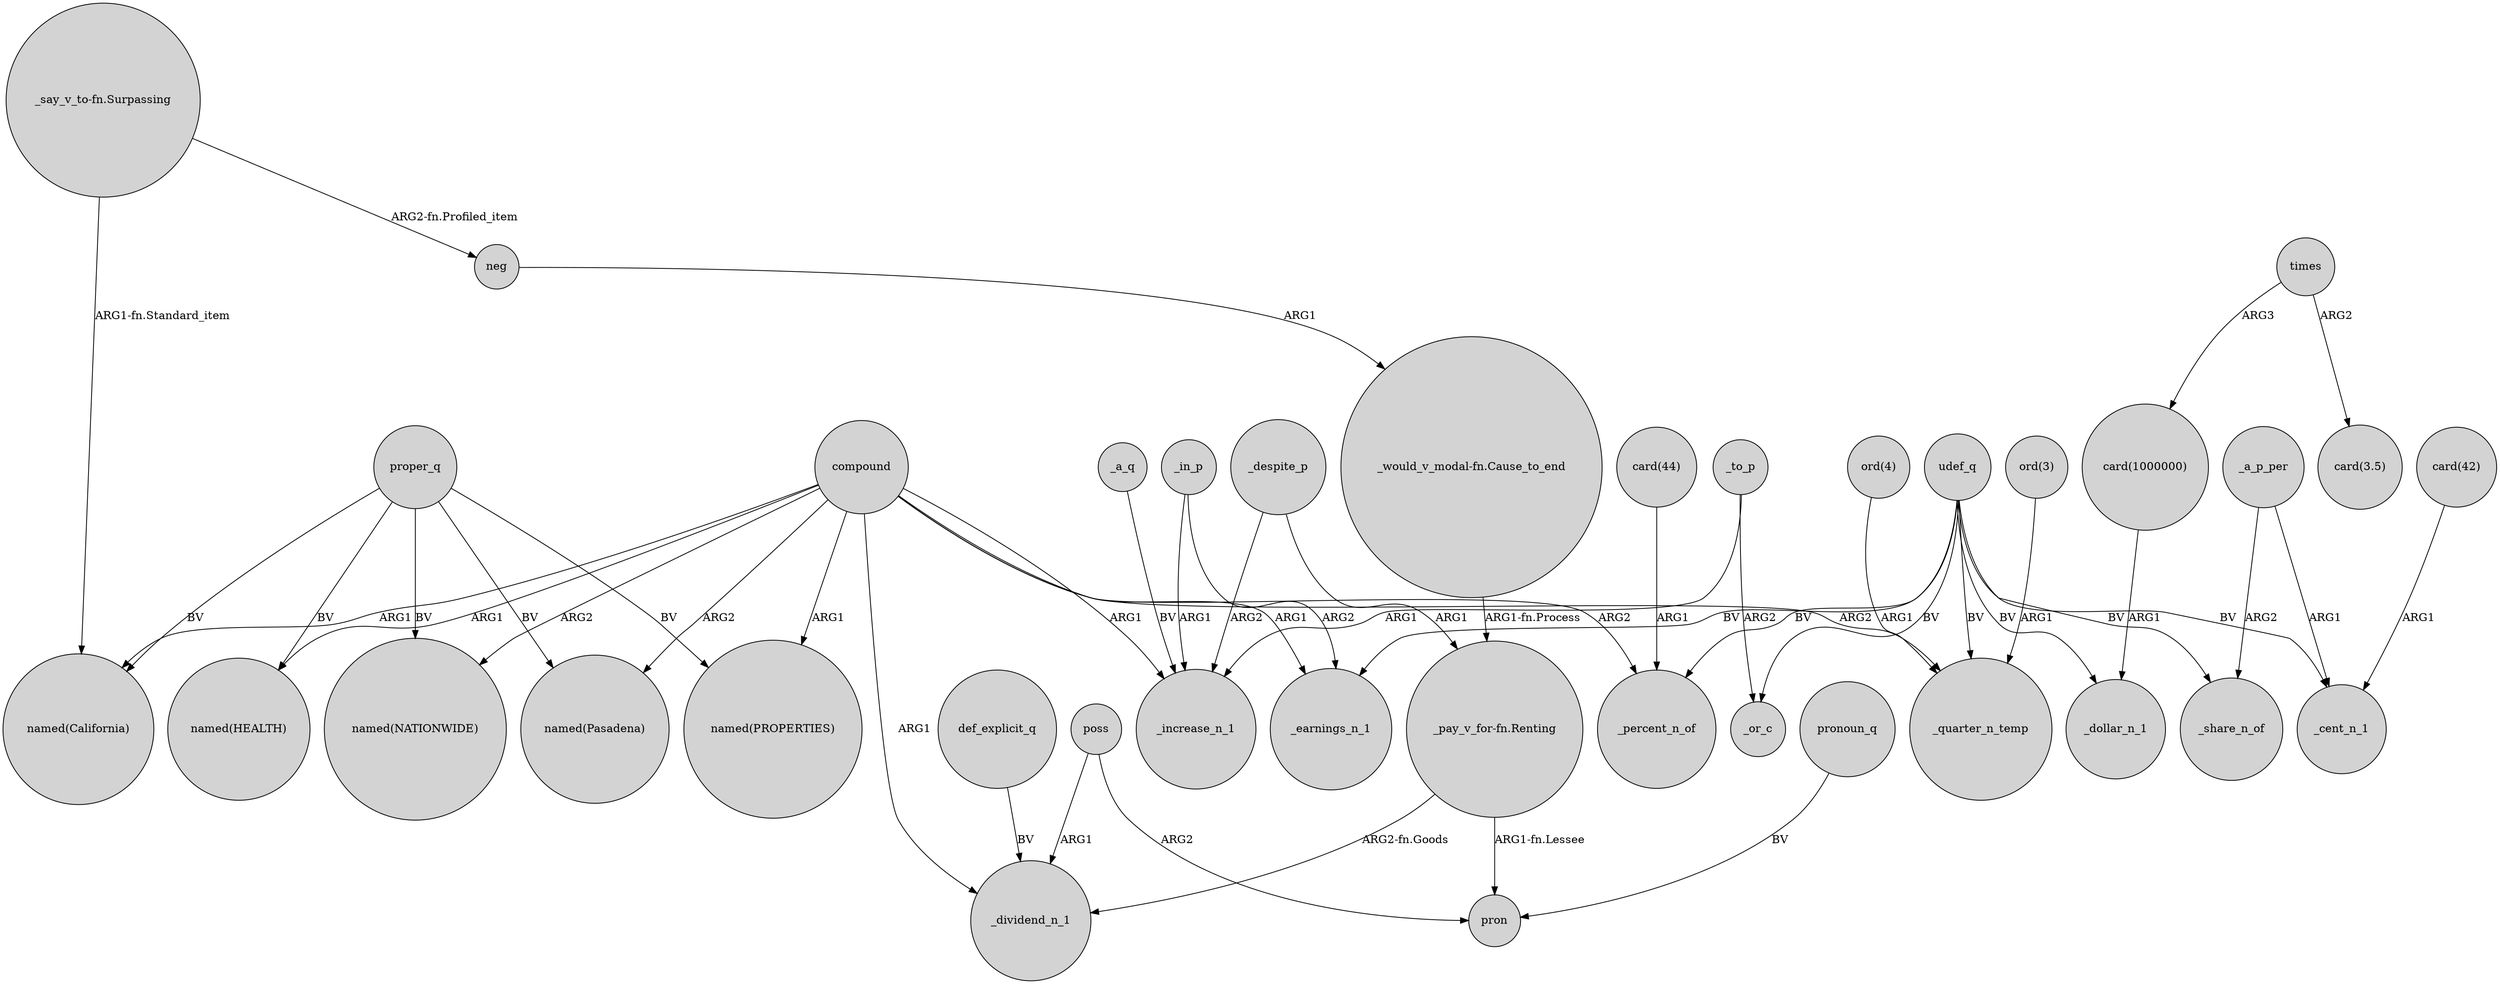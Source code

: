 digraph {
	node [shape=circle style=filled]
	compound -> "named(NATIONWIDE)" [label=ARG2]
	_to_p -> _or_c [label=ARG2]
	proper_q -> "named(PROPERTIES)" [label=BV]
	compound -> _dividend_n_1 [label=ARG1]
	"_pay_v_for-fn.Renting" -> pron [label="ARG1-fn.Lessee"]
	compound -> _increase_n_1 [label=ARG1]
	"ord(3)" -> _quarter_n_temp [label=ARG1]
	_a_p_per -> _cent_n_1 [label=ARG1]
	compound -> "named(HEALTH)" [label=ARG1]
	poss -> _dividend_n_1 [label=ARG1]
	proper_q -> "named(HEALTH)" [label=BV]
	compound -> "named(PROPERTIES)" [label=ARG1]
	def_explicit_q -> _dividend_n_1 [label=BV]
	times -> "card(1000000)" [label=ARG3]
	udef_q -> _cent_n_1 [label=BV]
	udef_q -> _or_c [label=BV]
	"card(42)" -> _cent_n_1 [label=ARG1]
	_in_p -> _earnings_n_1 [label=ARG2]
	pronoun_q -> pron [label=BV]
	poss -> pron [label=ARG2]
	compound -> _quarter_n_temp [label=ARG2]
	_a_p_per -> _share_n_of [label=ARG2]
	udef_q -> _earnings_n_1 [label=BV]
	udef_q -> _percent_n_of [label=BV]
	"_pay_v_for-fn.Renting" -> _dividend_n_1 [label="ARG2-fn.Goods"]
	"card(44)" -> _percent_n_of [label=ARG1]
	udef_q -> _share_n_of [label=BV]
	compound -> _percent_n_of [label=ARG2]
	udef_q -> _dollar_n_1 [label=BV]
	compound -> "named(Pasadena)" [label=ARG2]
	"card(1000000)" -> _dollar_n_1 [label=ARG1]
	"_would_v_modal-fn.Cause_to_end" -> "_pay_v_for-fn.Renting" [label="ARG1-fn.Process"]
	"ord(4)" -> _quarter_n_temp [label=ARG1]
	"_say_v_to-fn.Surpassing" -> "named(California)" [label="ARG1-fn.Standard_item"]
	udef_q -> _quarter_n_temp [label=BV]
	_a_q -> _increase_n_1 [label=BV]
	_despite_p -> "_pay_v_for-fn.Renting" [label=ARG1]
	_despite_p -> _increase_n_1 [label=ARG2]
	compound -> "named(California)" [label=ARG1]
	compound -> _earnings_n_1 [label=ARG1]
	proper_q -> "named(California)" [label=BV]
	neg -> "_would_v_modal-fn.Cause_to_end" [label=ARG1]
	_to_p -> _increase_n_1 [label=ARG1]
	proper_q -> "named(NATIONWIDE)" [label=BV]
	proper_q -> "named(Pasadena)" [label=BV]
	_in_p -> _increase_n_1 [label=ARG1]
	times -> "card(3.5)" [label=ARG2]
	"_say_v_to-fn.Surpassing" -> neg [label="ARG2-fn.Profiled_item"]
}
